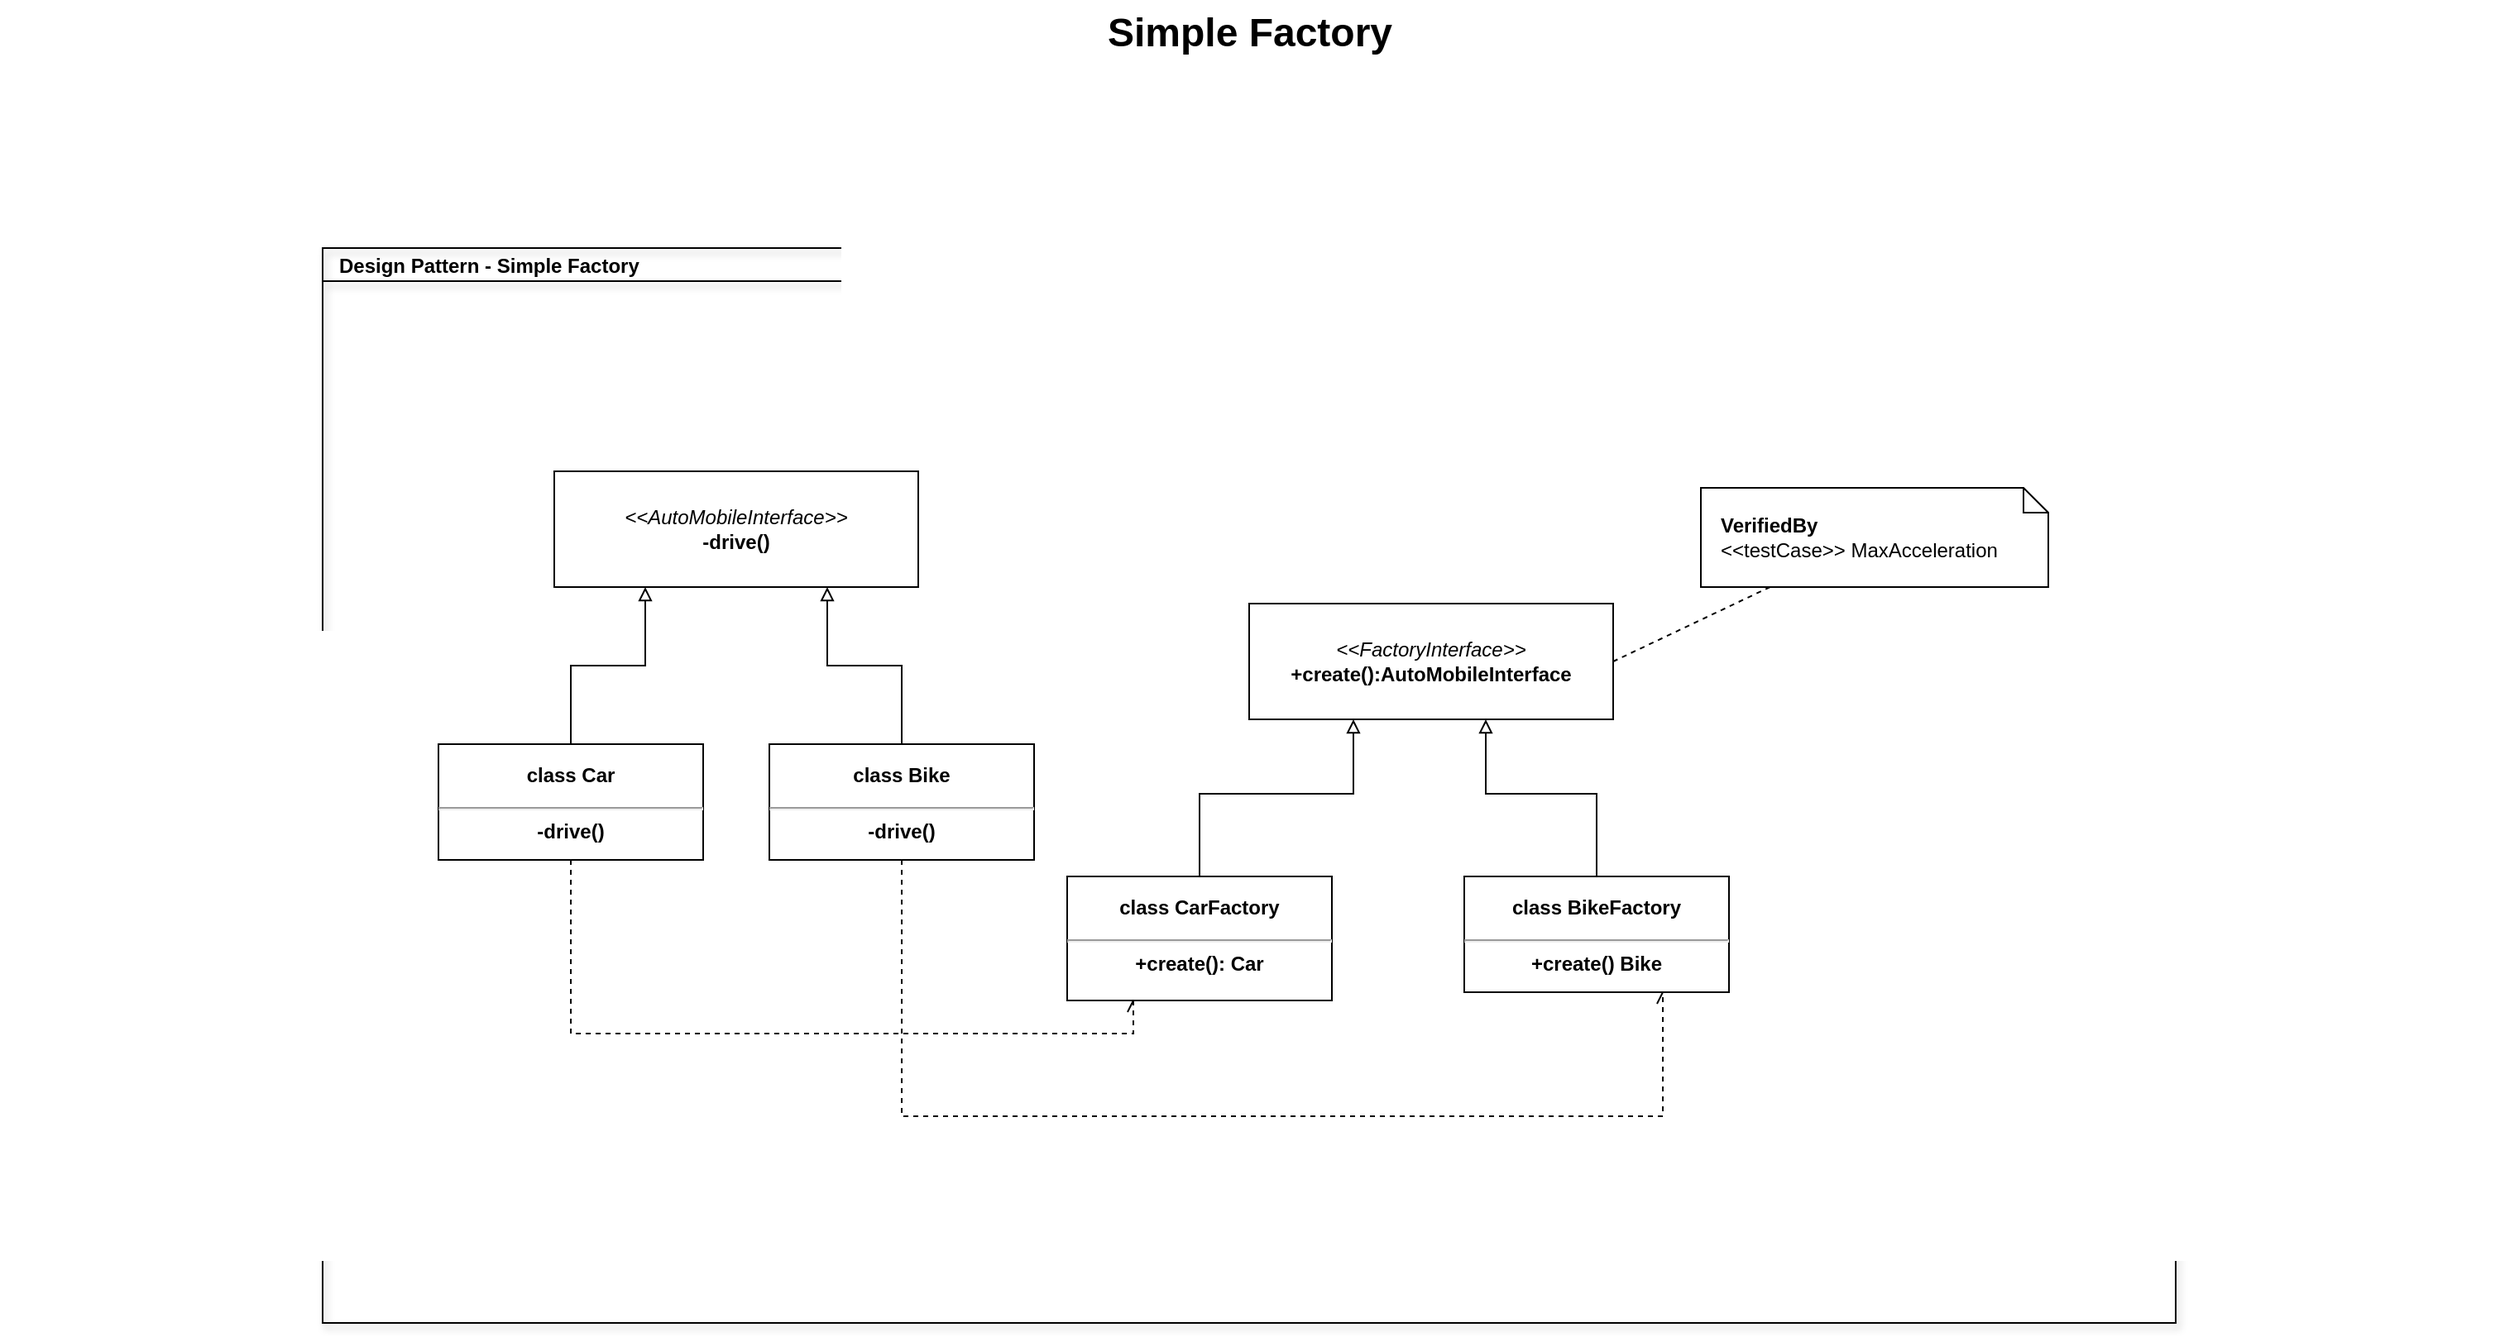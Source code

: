 <mxfile version="15.0.6" type="github">
  <diagram name="Page-1" id="929967ad-93f9-6ef4-fab6-5d389245f69c">
    <mxGraphModel dx="1422" dy="832" grid="1" gridSize="10" guides="1" tooltips="1" connect="1" arrows="1" fold="1" page="1" pageScale="1.5" pageWidth="1169" pageHeight="826" background="none" math="0" shadow="0">
      <root>
        <mxCell id="0" style=";html=1;" />
        <mxCell id="1" style=";html=1;" parent="0" />
        <mxCell id="1672d66443f91eb5-1" value="&lt;p style=&quot;margin: 0px ; margin-top: 4px ; margin-left: 10px ; text-align: left&quot;&gt;&lt;b&gt;Design Pattern - Simple Factory&lt;/b&gt;&lt;/p&gt;&lt;p style=&quot;margin: 0px ; margin-top: 4px ; margin-left: 10px ; text-align: left&quot;&gt;&lt;b&gt;&lt;br&gt;&lt;/b&gt;&lt;/p&gt;" style="html=1;strokeWidth=1;shape=mxgraph.sysml.package;html=1;overflow=fill;whiteSpace=wrap;fillColor=none;gradientColor=none;fontSize=12;align=center;labelX=327.64;shadow=1;" parent="1" vertex="1">
          <mxGeometry x="315" y="190" width="1120" height="650" as="geometry" />
        </mxCell>
        <mxCell id="1672d66443f91eb5-2" value="&lt;i style=&quot;font-weight: normal&quot;&gt;&amp;lt;&amp;lt;FactoryInterface&amp;gt;&amp;gt;&lt;/i&gt;&lt;br&gt;+create():AutoMobileInterface" style="shape=folder;tabWidth=80;tabHeight=0;tabPosition=left;strokeWidth=1;html=1;whiteSpace=wrap;align=center;fontSize=12;fontStyle=1" parent="1" vertex="1">
          <mxGeometry x="875" y="405" width="220" height="70" as="geometry" />
        </mxCell>
        <mxCell id="1672d66443f91eb5-13" style="edgeStyle=orthogonalEdgeStyle;rounded=0;html=1;jettySize=auto;orthogonalLoop=1;endArrow=block;endFill=0;" parent="1" source="1672d66443f91eb5-4" target="1672d66443f91eb5-2" edge="1">
          <mxGeometry relative="1" as="geometry">
            <Array as="points">
              <mxPoint x="845" y="520" />
              <mxPoint x="938" y="520" />
            </Array>
          </mxGeometry>
        </mxCell>
        <mxCell id="1672d66443f91eb5-4" value="&lt;p&gt;class CarFactory&lt;/p&gt;&lt;hr&gt;+create(): Car" style="shape=rect;html=1;overflow=fill;whiteSpace=wrap;align=center;fontStyle=1" parent="1" vertex="1">
          <mxGeometry x="765" y="570" width="160" height="75" as="geometry" />
        </mxCell>
        <mxCell id="1672d66443f91eb5-15" style="edgeStyle=orthogonalEdgeStyle;rounded=0;html=1;endArrow=block;endFill=0;jettySize=auto;orthogonalLoop=1;" parent="1" source="1672d66443f91eb5-5" target="1672d66443f91eb5-2" edge="1">
          <mxGeometry relative="1" as="geometry">
            <Array as="points">
              <mxPoint x="1085" y="520" />
              <mxPoint x="1018" y="520" />
            </Array>
          </mxGeometry>
        </mxCell>
        <mxCell id="1672d66443f91eb5-5" value="&lt;p&gt;class BikeFactory&lt;/p&gt;&lt;hr&gt;+create() Bike" style="shape=rect;html=1;overflow=fill;whiteSpace=wrap;align=center;fontStyle=1" parent="1" vertex="1">
          <mxGeometry x="1005" y="570" width="160" height="70" as="geometry" />
        </mxCell>
        <mxCell id="1672d66443f91eb5-19" style="rounded=0;html=1;endArrow=none;endFill=0;jettySize=auto;orthogonalLoop=1;dashed=1;entryX=0;entryY=0;entryDx=220;entryDy=35;entryPerimeter=0;" parent="1" source="1672d66443f91eb5-11" target="1672d66443f91eb5-2" edge="1">
          <mxGeometry relative="1" as="geometry">
            <mxPoint x="1360.684" y="690" as="targetPoint" />
          </mxGeometry>
        </mxCell>
        <mxCell id="1672d66443f91eb5-11" value="&lt;b&gt;VerifiedBy&lt;/b&gt;&lt;div&gt;&amp;lt;&amp;lt;testCase&amp;gt;&amp;gt; MaxAcceleration&lt;/div&gt;" style="shape=note;size=15;align=left;spacingLeft=10;html=1;whiteSpace=wrap;strokeWidth=1;fontSize=12;" parent="1" vertex="1">
          <mxGeometry x="1148" y="335" width="210" height="60" as="geometry" />
        </mxCell>
        <mxCell id="1672d66443f91eb5-23" value="Simple Factory" style="text;strokeColor=none;fillColor=none;html=1;fontSize=24;fontStyle=1;verticalAlign=middle;align=center;" parent="1" vertex="1">
          <mxGeometry x="120" y="40" width="1510" height="40" as="geometry" />
        </mxCell>
        <mxCell id="VRhqkvrbpAAPV1a3rQn5-9" style="edgeStyle=orthogonalEdgeStyle;rounded=0;orthogonalLoop=1;jettySize=auto;html=1;entryX=0.75;entryY=1;entryDx=0;entryDy=0;entryPerimeter=0;endArrow=block;endFill=0;" edge="1" parent="1" source="VRhqkvrbpAAPV1a3rQn5-4" target="VRhqkvrbpAAPV1a3rQn5-8">
          <mxGeometry relative="1" as="geometry" />
        </mxCell>
        <mxCell id="VRhqkvrbpAAPV1a3rQn5-11" style="edgeStyle=orthogonalEdgeStyle;rounded=0;orthogonalLoop=1;jettySize=auto;html=1;entryX=0.75;entryY=1;entryDx=0;entryDy=0;endArrow=openAsync;endFill=0;dashed=1;" edge="1" parent="1" source="VRhqkvrbpAAPV1a3rQn5-4" target="1672d66443f91eb5-5">
          <mxGeometry relative="1" as="geometry">
            <Array as="points">
              <mxPoint x="665" y="715" />
              <mxPoint x="1125" y="715" />
            </Array>
          </mxGeometry>
        </mxCell>
        <mxCell id="VRhqkvrbpAAPV1a3rQn5-4" value="&lt;p&gt;class Bike&lt;/p&gt;&lt;hr&gt;-drive()" style="shape=rect;html=1;overflow=fill;whiteSpace=wrap;align=center;fontStyle=1" vertex="1" parent="1">
          <mxGeometry x="585" y="490" width="160" height="70" as="geometry" />
        </mxCell>
        <mxCell id="VRhqkvrbpAAPV1a3rQn5-10" style="edgeStyle=orthogonalEdgeStyle;rounded=0;orthogonalLoop=1;jettySize=auto;html=1;entryX=0.25;entryY=1;entryDx=0;entryDy=0;entryPerimeter=0;endArrow=block;endFill=0;" edge="1" parent="1" source="VRhqkvrbpAAPV1a3rQn5-5" target="VRhqkvrbpAAPV1a3rQn5-8">
          <mxGeometry relative="1" as="geometry" />
        </mxCell>
        <mxCell id="VRhqkvrbpAAPV1a3rQn5-12" style="edgeStyle=orthogonalEdgeStyle;rounded=0;orthogonalLoop=1;jettySize=auto;html=1;entryX=0.25;entryY=1;entryDx=0;entryDy=0;endArrow=openAsync;endFill=0;dashed=1;" edge="1" parent="1" source="VRhqkvrbpAAPV1a3rQn5-5" target="1672d66443f91eb5-4">
          <mxGeometry relative="1" as="geometry">
            <Array as="points">
              <mxPoint x="465" y="665" />
              <mxPoint x="805" y="665" />
            </Array>
          </mxGeometry>
        </mxCell>
        <mxCell id="VRhqkvrbpAAPV1a3rQn5-5" value="&lt;p&gt;class Car&lt;/p&gt;&lt;hr&gt;-drive()" style="shape=rect;html=1;overflow=fill;whiteSpace=wrap;align=center;fontStyle=1" vertex="1" parent="1">
          <mxGeometry x="385" y="490" width="160" height="70" as="geometry" />
        </mxCell>
        <mxCell id="VRhqkvrbpAAPV1a3rQn5-8" value="&lt;i style=&quot;font-weight: normal&quot;&gt;&amp;lt;&amp;lt;&lt;/i&gt;&lt;span style=&quot;font-weight: normal&quot;&gt;&lt;i&gt;AutoMobileInterface&lt;/i&gt;&lt;/span&gt;&lt;i style=&quot;font-weight: normal&quot;&gt;&amp;gt;&amp;gt;&lt;/i&gt;&lt;br&gt;-drive()" style="shape=folder;tabWidth=80;tabHeight=0;tabPosition=left;strokeWidth=1;html=1;whiteSpace=wrap;align=center;fontSize=12;fontStyle=1" vertex="1" parent="1">
          <mxGeometry x="455" y="325" width="220" height="70" as="geometry" />
        </mxCell>
      </root>
    </mxGraphModel>
  </diagram>
</mxfile>
